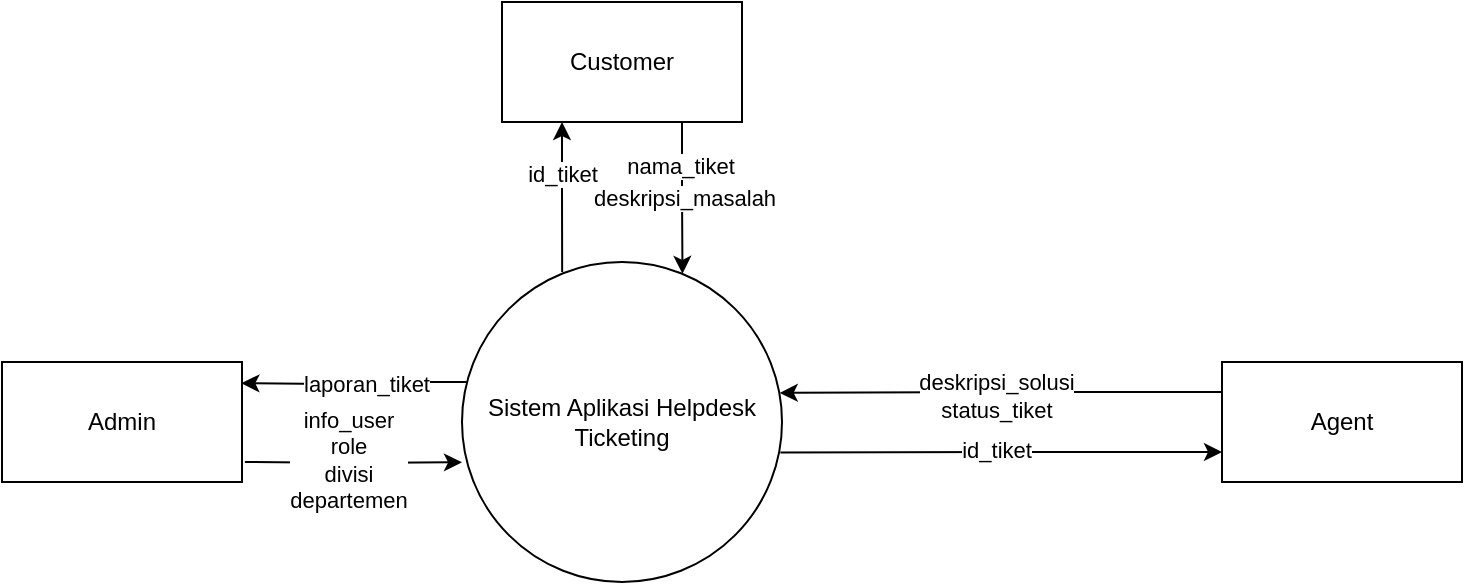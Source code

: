 <mxfile version="21.6.6" type="github">
  <diagram name="Page-1" id="TSIzAAsF8sugx_9lJElB">
    <mxGraphModel dx="1103" dy="595" grid="1" gridSize="10" guides="1" tooltips="1" connect="1" arrows="1" fold="1" page="1" pageScale="1" pageWidth="1100" pageHeight="850" math="0" shadow="0">
      <root>
        <mxCell id="0" />
        <mxCell id="1" parent="0" />
        <mxCell id="tFCjYT2VnPAFKEIBiJHw-13" style="edgeStyle=orthogonalEdgeStyle;rounded=0;orthogonalLoop=1;jettySize=auto;html=1;exitX=0.015;exitY=0.375;exitDx=0;exitDy=0;entryX=1;entryY=0.75;entryDx=0;entryDy=0;exitPerimeter=0;" edge="1" parent="1" source="tFCjYT2VnPAFKEIBiJHw-3">
          <mxGeometry relative="1" as="geometry">
            <mxPoint x="450.0" y="350" as="sourcePoint" />
            <mxPoint x="339.68" y="350.6" as="targetPoint" />
          </mxGeometry>
        </mxCell>
        <mxCell id="tFCjYT2VnPAFKEIBiJHw-14" value="laporan_tiket" style="edgeLabel;html=1;align=center;verticalAlign=middle;resizable=0;points=[];" vertex="1" connectable="0" parent="tFCjYT2VnPAFKEIBiJHw-13">
          <mxGeometry x="0.137" relative="1" as="geometry">
            <mxPoint x="13" as="offset" />
          </mxGeometry>
        </mxCell>
        <mxCell id="tFCjYT2VnPAFKEIBiJHw-3" value="Sistem Aplikasi Helpdesk Ticketing" style="ellipse;whiteSpace=wrap;html=1;aspect=fixed;" vertex="1" parent="1">
          <mxGeometry x="450" y="290" width="160" height="160" as="geometry" />
        </mxCell>
        <mxCell id="tFCjYT2VnPAFKEIBiJHw-4" style="edgeStyle=orthogonalEdgeStyle;rounded=0;orthogonalLoop=1;jettySize=auto;html=1;exitX=0;exitY=0.25;exitDx=0;exitDy=0;entryX=0.993;entryY=0.409;entryDx=0;entryDy=0;entryPerimeter=0;" edge="1" parent="1" source="tFCjYT2VnPAFKEIBiJHw-6" target="tFCjYT2VnPAFKEIBiJHw-3">
          <mxGeometry relative="1" as="geometry" />
        </mxCell>
        <mxCell id="tFCjYT2VnPAFKEIBiJHw-5" value="&lt;div&gt;deskripsi_solusi&lt;/div&gt;&lt;div&gt;status_tiket&lt;br&gt;&lt;/div&gt;" style="edgeLabel;html=1;align=center;verticalAlign=middle;resizable=0;points=[];" vertex="1" connectable="0" parent="tFCjYT2VnPAFKEIBiJHw-4">
          <mxGeometry x="0.031" y="1" relative="1" as="geometry">
            <mxPoint as="offset" />
          </mxGeometry>
        </mxCell>
        <mxCell id="tFCjYT2VnPAFKEIBiJHw-17" style="edgeStyle=orthogonalEdgeStyle;rounded=0;orthogonalLoop=1;jettySize=auto;html=1;exitX=0;exitY=0.75;exitDx=0;exitDy=0;entryX=0.995;entryY=0.595;entryDx=0;entryDy=0;entryPerimeter=0;startArrow=classic;startFill=1;endArrow=none;endFill=0;" edge="1" parent="1" source="tFCjYT2VnPAFKEIBiJHw-6" target="tFCjYT2VnPAFKEIBiJHw-3">
          <mxGeometry relative="1" as="geometry" />
        </mxCell>
        <mxCell id="tFCjYT2VnPAFKEIBiJHw-18" value="id_tiket" style="edgeLabel;html=1;align=center;verticalAlign=middle;resizable=0;points=[];" vertex="1" connectable="0" parent="tFCjYT2VnPAFKEIBiJHw-17">
          <mxGeometry x="0.025" y="-1" relative="1" as="geometry">
            <mxPoint as="offset" />
          </mxGeometry>
        </mxCell>
        <mxCell id="tFCjYT2VnPAFKEIBiJHw-6" value="Agent" style="rounded=0;whiteSpace=wrap;html=1;" vertex="1" parent="1">
          <mxGeometry x="830" y="340" width="120" height="60" as="geometry" />
        </mxCell>
        <mxCell id="tFCjYT2VnPAFKEIBiJHw-7" style="edgeStyle=orthogonalEdgeStyle;rounded=0;orthogonalLoop=1;jettySize=auto;html=1;entryX=-0.009;entryY=0.407;entryDx=0;entryDy=0;exitX=1;exitY=0.25;exitDx=0;exitDy=0;entryPerimeter=0;" edge="1" parent="1">
          <mxGeometry relative="1" as="geometry">
            <mxPoint x="341.44" y="390" as="sourcePoint" />
            <mxPoint x="450.0" y="390.12" as="targetPoint" />
          </mxGeometry>
        </mxCell>
        <mxCell id="tFCjYT2VnPAFKEIBiJHw-8" value="&lt;div&gt;info_user&lt;/div&gt;&lt;div&gt;role&lt;br&gt;&lt;/div&gt;&lt;div&gt;divisi&lt;/div&gt;&lt;div&gt;departemen&lt;br&gt;&lt;/div&gt;" style="edgeLabel;html=1;align=center;verticalAlign=middle;resizable=0;points=[];" vertex="1" connectable="0" parent="tFCjYT2VnPAFKEIBiJHw-7">
          <mxGeometry x="-0.054" y="2" relative="1" as="geometry">
            <mxPoint as="offset" />
          </mxGeometry>
        </mxCell>
        <mxCell id="tFCjYT2VnPAFKEIBiJHw-9" value="Admin" style="rounded=0;whiteSpace=wrap;html=1;" vertex="1" parent="1">
          <mxGeometry x="220" y="340" width="120" height="60" as="geometry" />
        </mxCell>
        <mxCell id="tFCjYT2VnPAFKEIBiJHw-11" style="edgeStyle=orthogonalEdgeStyle;rounded=0;orthogonalLoop=1;jettySize=auto;html=1;exitX=0.75;exitY=1;exitDx=0;exitDy=0;entryX=0.689;entryY=0.037;entryDx=0;entryDy=0;entryPerimeter=0;" edge="1" parent="1" source="tFCjYT2VnPAFKEIBiJHw-10" target="tFCjYT2VnPAFKEIBiJHw-3">
          <mxGeometry relative="1" as="geometry">
            <mxPoint x="560" y="300" as="targetPoint" />
          </mxGeometry>
        </mxCell>
        <mxCell id="tFCjYT2VnPAFKEIBiJHw-12" value="deskripsi_masalah" style="edgeLabel;html=1;align=center;verticalAlign=middle;resizable=0;points=[];" vertex="1" connectable="0" parent="tFCjYT2VnPAFKEIBiJHw-11">
          <mxGeometry y="1" relative="1" as="geometry">
            <mxPoint as="offset" />
          </mxGeometry>
        </mxCell>
        <mxCell id="tFCjYT2VnPAFKEIBiJHw-19" value="nama_tiket" style="edgeLabel;html=1;align=center;verticalAlign=middle;resizable=0;points=[];" vertex="1" connectable="0" parent="tFCjYT2VnPAFKEIBiJHw-11">
          <mxGeometry x="-0.384" y="-1" relative="1" as="geometry">
            <mxPoint y="-2" as="offset" />
          </mxGeometry>
        </mxCell>
        <mxCell id="tFCjYT2VnPAFKEIBiJHw-15" style="edgeStyle=orthogonalEdgeStyle;rounded=0;orthogonalLoop=1;jettySize=auto;html=1;exitX=0.25;exitY=1;exitDx=0;exitDy=0;entryX=0.313;entryY=0.031;entryDx=0;entryDy=0;entryPerimeter=0;endArrow=none;endFill=0;startArrow=classic;startFill=1;" edge="1" parent="1" source="tFCjYT2VnPAFKEIBiJHw-10" target="tFCjYT2VnPAFKEIBiJHw-3">
          <mxGeometry relative="1" as="geometry">
            <mxPoint x="500" y="290" as="targetPoint" />
          </mxGeometry>
        </mxCell>
        <mxCell id="tFCjYT2VnPAFKEIBiJHw-16" value="id_tiket" style="edgeLabel;html=1;align=center;verticalAlign=middle;resizable=0;points=[];" vertex="1" connectable="0" parent="tFCjYT2VnPAFKEIBiJHw-15">
          <mxGeometry x="-0.255" y="1" relative="1" as="geometry">
            <mxPoint x="-1" y="-2" as="offset" />
          </mxGeometry>
        </mxCell>
        <mxCell id="tFCjYT2VnPAFKEIBiJHw-10" value="Customer" style="rounded=0;whiteSpace=wrap;html=1;" vertex="1" parent="1">
          <mxGeometry x="470" y="160" width="120" height="60" as="geometry" />
        </mxCell>
      </root>
    </mxGraphModel>
  </diagram>
</mxfile>
